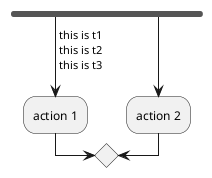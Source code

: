 {
  "sha1": "jv68jxxjr63lzk6k0vrpku3o77nk3j1",
  "insertion": {
    "when": "2024-06-03T18:59:32.307Z",
    "url": "https://forum.plantuml.net/15606/activity-arrow-label-overlap-on-some-activity-diagram",
    "user": "plantuml@gmail.com"
  }
}
@startuml
!t="this is t1\nthis is t2\nthis is t3\n"

fork
->t;
  :action 1;
fork again
  :action 2;
end merge
@enduml
